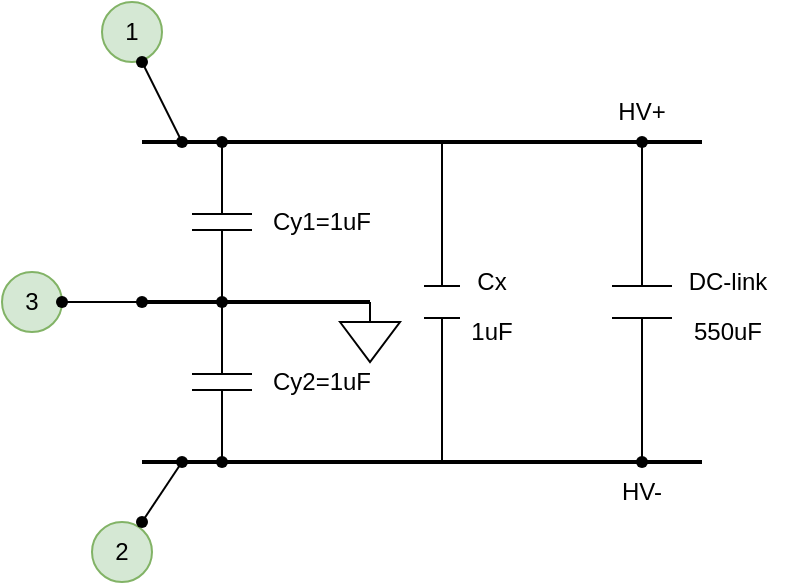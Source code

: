 <mxfile version="20.4.2" type="github"><diagram id="KtQjtxPD_mTvZEKWzP8p" name="Page-1"><mxGraphModel dx="672" dy="427" grid="0" gridSize="10" guides="1" tooltips="1" connect="1" arrows="1" fold="1" page="1" pageScale="1" pageWidth="850" pageHeight="1100" math="0" shadow="0"><root><mxCell id="0"/><mxCell id="1" parent="0"/><mxCell id="1E0Fo5VaGPv6tbUZggx8-1" value="" style="endArrow=none;html=1;rounded=0;strokeWidth=2;startArrow=none;" edge="1" parent="1" source="1E0Fo5VaGPv6tbUZggx8-27"><mxGeometry width="50" height="50" relative="1" as="geometry"><mxPoint x="200" y="160" as="sourcePoint"/><mxPoint x="480" y="160" as="targetPoint"/></mxGeometry></mxCell><mxCell id="1E0Fo5VaGPv6tbUZggx8-3" value="" style="pointerEvents=1;verticalLabelPosition=bottom;shadow=0;dashed=0;align=center;html=1;verticalAlign=top;shape=mxgraph.electrical.capacitors.capacitor_1;direction=south;" vertex="1" parent="1"><mxGeometry x="225" y="160" width="30" height="80" as="geometry"/></mxCell><mxCell id="1E0Fo5VaGPv6tbUZggx8-4" value="" style="endArrow=none;html=1;rounded=0;strokeWidth=2;startArrow=none;" edge="1" parent="1" source="1E0Fo5VaGPv6tbUZggx8-21"><mxGeometry width="50" height="50" relative="1" as="geometry"><mxPoint x="200" y="240" as="sourcePoint"/><mxPoint x="314" y="240" as="targetPoint"/></mxGeometry></mxCell><mxCell id="1E0Fo5VaGPv6tbUZggx8-5" value="" style="pointerEvents=1;verticalLabelPosition=bottom;shadow=0;dashed=0;align=center;html=1;verticalAlign=top;shape=mxgraph.electrical.capacitors.capacitor_1;direction=south;" vertex="1" parent="1"><mxGeometry x="225" y="240" width="30" height="80" as="geometry"/></mxCell><mxCell id="1E0Fo5VaGPv6tbUZggx8-6" value="" style="endArrow=none;html=1;rounded=0;strokeWidth=2;startArrow=none;" edge="1" parent="1" source="1E0Fo5VaGPv6tbUZggx8-24"><mxGeometry width="50" height="50" relative="1" as="geometry"><mxPoint x="200" y="320" as="sourcePoint"/><mxPoint x="480" y="320" as="targetPoint"/></mxGeometry></mxCell><mxCell id="1E0Fo5VaGPv6tbUZggx8-8" value="Cy1=1uF" style="text;html=1;strokeColor=none;fillColor=none;align=center;verticalAlign=middle;whiteSpace=wrap;rounded=0;" vertex="1" parent="1"><mxGeometry x="260" y="185" width="60" height="30" as="geometry"/></mxCell><mxCell id="1E0Fo5VaGPv6tbUZggx8-9" value="Cy2=1uF" style="text;html=1;strokeColor=none;fillColor=none;align=center;verticalAlign=middle;whiteSpace=wrap;rounded=0;" vertex="1" parent="1"><mxGeometry x="260" y="265" width="60" height="30" as="geometry"/></mxCell><mxCell id="1E0Fo5VaGPv6tbUZggx8-10" value="HV+" style="text;html=1;strokeColor=none;fillColor=none;align=center;verticalAlign=middle;whiteSpace=wrap;rounded=0;" vertex="1" parent="1"><mxGeometry x="420" y="130" width="60" height="30" as="geometry"/></mxCell><mxCell id="1E0Fo5VaGPv6tbUZggx8-11" value="HV-" style="text;html=1;strokeColor=none;fillColor=none;align=center;verticalAlign=middle;whiteSpace=wrap;rounded=0;" vertex="1" parent="1"><mxGeometry x="420" y="320" width="60" height="30" as="geometry"/></mxCell><mxCell id="1E0Fo5VaGPv6tbUZggx8-12" value="" style="pointerEvents=1;verticalLabelPosition=bottom;shadow=0;dashed=0;align=center;html=1;verticalAlign=top;shape=mxgraph.electrical.signal_sources.signal_ground;" vertex="1" parent="1"><mxGeometry x="299" y="240" width="30" height="30" as="geometry"/></mxCell><mxCell id="1E0Fo5VaGPv6tbUZggx8-13" value="" style="pointerEvents=1;verticalLabelPosition=bottom;shadow=0;dashed=0;align=center;html=1;verticalAlign=top;shape=mxgraph.electrical.capacitors.capacitor_1;direction=south;" vertex="1" parent="1"><mxGeometry x="435" y="160" width="30" height="160" as="geometry"/></mxCell><mxCell id="1E0Fo5VaGPv6tbUZggx8-15" value="DC-link" style="text;html=1;strokeColor=none;fillColor=none;align=center;verticalAlign=middle;whiteSpace=wrap;rounded=0;" vertex="1" parent="1"><mxGeometry x="463" y="215" width="60" height="30" as="geometry"/></mxCell><mxCell id="1E0Fo5VaGPv6tbUZggx8-16" value="1" style="ellipse;whiteSpace=wrap;html=1;aspect=fixed;fillColor=#d5e8d4;strokeColor=#82b366;" vertex="1" parent="1"><mxGeometry x="180" y="90" width="30" height="30" as="geometry"/></mxCell><mxCell id="1E0Fo5VaGPv6tbUZggx8-17" value="" style="endArrow=none;html=1;rounded=0;strokeWidth=1;" edge="1" parent="1" target="1E0Fo5VaGPv6tbUZggx8-18"><mxGeometry width="50" height="50" relative="1" as="geometry"><mxPoint x="220" y="160" as="sourcePoint"/><mxPoint x="200" y="120" as="targetPoint"/></mxGeometry></mxCell><mxCell id="1E0Fo5VaGPv6tbUZggx8-18" value="" style="shape=waypoint;sketch=0;fillStyle=solid;size=6;pointerEvents=1;points=[];fillColor=none;resizable=0;rotatable=0;perimeter=centerPerimeter;snapToPoint=1;" vertex="1" parent="1"><mxGeometry x="180.0" y="100" width="40" height="40" as="geometry"/></mxCell><mxCell id="1E0Fo5VaGPv6tbUZggx8-19" value="" style="shape=waypoint;sketch=0;fillStyle=solid;size=6;pointerEvents=1;points=[];fillColor=none;resizable=0;rotatable=0;perimeter=centerPerimeter;snapToPoint=1;" vertex="1" parent="1"><mxGeometry x="200" y="140" width="40" height="40" as="geometry"/></mxCell><mxCell id="1E0Fo5VaGPv6tbUZggx8-20" value="" style="endArrow=none;html=1;rounded=0;strokeWidth=2;" edge="1" parent="1" target="1E0Fo5VaGPv6tbUZggx8-19"><mxGeometry width="50" height="50" relative="1" as="geometry"><mxPoint x="200.0" y="160" as="sourcePoint"/><mxPoint x="480" y="160" as="targetPoint"/></mxGeometry></mxCell><mxCell id="1E0Fo5VaGPv6tbUZggx8-21" value="" style="shape=waypoint;sketch=0;fillStyle=solid;size=6;pointerEvents=1;points=[];fillColor=none;resizable=0;rotatable=0;perimeter=centerPerimeter;snapToPoint=1;" vertex="1" parent="1"><mxGeometry x="220" y="220" width="40" height="40" as="geometry"/></mxCell><mxCell id="1E0Fo5VaGPv6tbUZggx8-22" value="" style="endArrow=none;html=1;rounded=0;strokeWidth=2;startArrow=none;" edge="1" parent="1" source="1E0Fo5VaGPv6tbUZggx8-37" target="1E0Fo5VaGPv6tbUZggx8-21"><mxGeometry width="50" height="50" relative="1" as="geometry"><mxPoint x="200.0" y="240" as="sourcePoint"/><mxPoint x="360" y="240" as="targetPoint"/></mxGeometry></mxCell><mxCell id="1E0Fo5VaGPv6tbUZggx8-23" value="" style="shape=waypoint;sketch=0;fillStyle=solid;size=6;pointerEvents=1;points=[];fillColor=none;resizable=0;rotatable=0;perimeter=centerPerimeter;snapToPoint=1;" vertex="1" parent="1"><mxGeometry x="220" y="300" width="40" height="40" as="geometry"/></mxCell><mxCell id="1E0Fo5VaGPv6tbUZggx8-24" value="" style="shape=waypoint;sketch=0;fillStyle=solid;size=6;pointerEvents=1;points=[];fillColor=none;resizable=0;rotatable=0;perimeter=centerPerimeter;snapToPoint=1;" vertex="1" parent="1"><mxGeometry x="430" y="300" width="40" height="40" as="geometry"/></mxCell><mxCell id="1E0Fo5VaGPv6tbUZggx8-25" value="" style="endArrow=none;html=1;rounded=0;strokeWidth=2;" edge="1" parent="1" target="1E0Fo5VaGPv6tbUZggx8-24"><mxGeometry width="50" height="50" relative="1" as="geometry"><mxPoint x="200.0" y="320.0" as="sourcePoint"/><mxPoint x="480" y="320.0" as="targetPoint"/></mxGeometry></mxCell><mxCell id="1E0Fo5VaGPv6tbUZggx8-26" value="" style="shape=waypoint;sketch=0;fillStyle=solid;size=6;pointerEvents=1;points=[];fillColor=none;resizable=0;rotatable=0;perimeter=centerPerimeter;snapToPoint=1;" vertex="1" parent="1"><mxGeometry x="430" y="140" width="40" height="40" as="geometry"/></mxCell><mxCell id="1E0Fo5VaGPv6tbUZggx8-27" value="" style="shape=waypoint;sketch=0;fillStyle=solid;size=6;pointerEvents=1;points=[];fillColor=none;resizable=0;rotatable=0;perimeter=centerPerimeter;snapToPoint=1;" vertex="1" parent="1"><mxGeometry x="220" y="140" width="40" height="40" as="geometry"/></mxCell><mxCell id="1E0Fo5VaGPv6tbUZggx8-28" value="" style="endArrow=none;html=1;rounded=0;strokeWidth=2;startArrow=none;" edge="1" parent="1" source="1E0Fo5VaGPv6tbUZggx8-19" target="1E0Fo5VaGPv6tbUZggx8-27"><mxGeometry width="50" height="50" relative="1" as="geometry"><mxPoint x="220.0" y="160" as="sourcePoint"/><mxPoint x="480" y="160" as="targetPoint"/></mxGeometry></mxCell><mxCell id="1E0Fo5VaGPv6tbUZggx8-31" value="2" style="ellipse;whiteSpace=wrap;html=1;aspect=fixed;fillColor=#d5e8d4;strokeColor=#82b366;" vertex="1" parent="1"><mxGeometry x="175" y="350" width="30" height="30" as="geometry"/></mxCell><mxCell id="1E0Fo5VaGPv6tbUZggx8-32" value="" style="shape=waypoint;sketch=0;fillStyle=solid;size=6;pointerEvents=1;points=[];fillColor=none;resizable=0;rotatable=0;perimeter=centerPerimeter;snapToPoint=1;" vertex="1" parent="1"><mxGeometry x="180.0" y="330" width="40" height="40" as="geometry"/></mxCell><mxCell id="1E0Fo5VaGPv6tbUZggx8-33" value="" style="endArrow=none;html=1;rounded=0;strokeWidth=1;exitX=0.41;exitY=0.544;exitDx=0;exitDy=0;exitPerimeter=0;" edge="1" parent="1" source="1E0Fo5VaGPv6tbUZggx8-32" target="1E0Fo5VaGPv6tbUZggx8-34"><mxGeometry width="50" height="50" relative="1" as="geometry"><mxPoint x="170" y="370" as="sourcePoint"/><mxPoint x="220" y="320" as="targetPoint"/></mxGeometry></mxCell><mxCell id="1E0Fo5VaGPv6tbUZggx8-34" value="" style="shape=waypoint;sketch=0;fillStyle=solid;size=6;pointerEvents=1;points=[];fillColor=none;resizable=0;rotatable=0;perimeter=centerPerimeter;snapToPoint=1;" vertex="1" parent="1"><mxGeometry x="200.0" y="300.0" width="40" height="40" as="geometry"/></mxCell><mxCell id="1E0Fo5VaGPv6tbUZggx8-35" value="3" style="ellipse;whiteSpace=wrap;html=1;aspect=fixed;fillColor=#d5e8d4;strokeColor=#82b366;" vertex="1" parent="1"><mxGeometry x="130" y="225" width="30" height="30" as="geometry"/></mxCell><mxCell id="1E0Fo5VaGPv6tbUZggx8-37" value="" style="shape=waypoint;sketch=0;fillStyle=solid;size=6;pointerEvents=1;points=[];fillColor=none;resizable=0;rotatable=0;perimeter=centerPerimeter;snapToPoint=1;" vertex="1" parent="1"><mxGeometry x="180" y="220" width="40" height="40" as="geometry"/></mxCell><mxCell id="1E0Fo5VaGPv6tbUZggx8-39" value="" style="endArrow=none;html=1;rounded=0;strokeWidth=2;" edge="1" parent="1" target="1E0Fo5VaGPv6tbUZggx8-37"><mxGeometry width="50" height="50" relative="1" as="geometry"><mxPoint x="200.0" y="240" as="sourcePoint"/><mxPoint x="240.0" y="240" as="targetPoint"/></mxGeometry></mxCell><mxCell id="1E0Fo5VaGPv6tbUZggx8-41" value="" style="endArrow=none;html=1;rounded=0;strokeWidth=1;startArrow=none;" edge="1" parent="1" source="1E0Fo5VaGPv6tbUZggx8-42" target="1E0Fo5VaGPv6tbUZggx8-37"><mxGeometry width="50" height="50" relative="1" as="geometry"><mxPoint x="160" y="240" as="sourcePoint"/><mxPoint x="210" y="190" as="targetPoint"/></mxGeometry></mxCell><mxCell id="1E0Fo5VaGPv6tbUZggx8-42" value="" style="shape=waypoint;sketch=0;fillStyle=solid;size=6;pointerEvents=1;points=[];fillColor=none;resizable=0;rotatable=0;perimeter=centerPerimeter;snapToPoint=1;" vertex="1" parent="1"><mxGeometry x="140" y="220" width="40" height="40" as="geometry"/></mxCell><mxCell id="1E0Fo5VaGPv6tbUZggx8-43" value="" style="endArrow=none;html=1;rounded=0;strokeWidth=1;" edge="1" parent="1" target="1E0Fo5VaGPv6tbUZggx8-42"><mxGeometry width="50" height="50" relative="1" as="geometry"><mxPoint x="160.0" y="240" as="sourcePoint"/><mxPoint x="200.0" y="240" as="targetPoint"/></mxGeometry></mxCell><mxCell id="1E0Fo5VaGPv6tbUZggx8-44" value="550uF" style="text;html=1;strokeColor=none;fillColor=none;align=center;verticalAlign=middle;whiteSpace=wrap;rounded=0;" vertex="1" parent="1"><mxGeometry x="463" y="240" width="60" height="30" as="geometry"/></mxCell><mxCell id="1E0Fo5VaGPv6tbUZggx8-45" value="" style="pointerEvents=1;verticalLabelPosition=bottom;shadow=0;dashed=0;align=center;html=1;verticalAlign=top;shape=mxgraph.electrical.capacitors.capacitor_1;direction=south;" vertex="1" parent="1"><mxGeometry x="341" y="160" width="18" height="160" as="geometry"/></mxCell><mxCell id="1E0Fo5VaGPv6tbUZggx8-46" value="Cx" style="text;html=1;strokeColor=none;fillColor=none;align=center;verticalAlign=middle;whiteSpace=wrap;rounded=0;" vertex="1" parent="1"><mxGeometry x="345" y="215" width="60" height="30" as="geometry"/></mxCell><mxCell id="1E0Fo5VaGPv6tbUZggx8-47" value="1uF" style="text;html=1;strokeColor=none;fillColor=none;align=center;verticalAlign=middle;whiteSpace=wrap;rounded=0;" vertex="1" parent="1"><mxGeometry x="345" y="240" width="60" height="30" as="geometry"/></mxCell></root></mxGraphModel></diagram></mxfile>